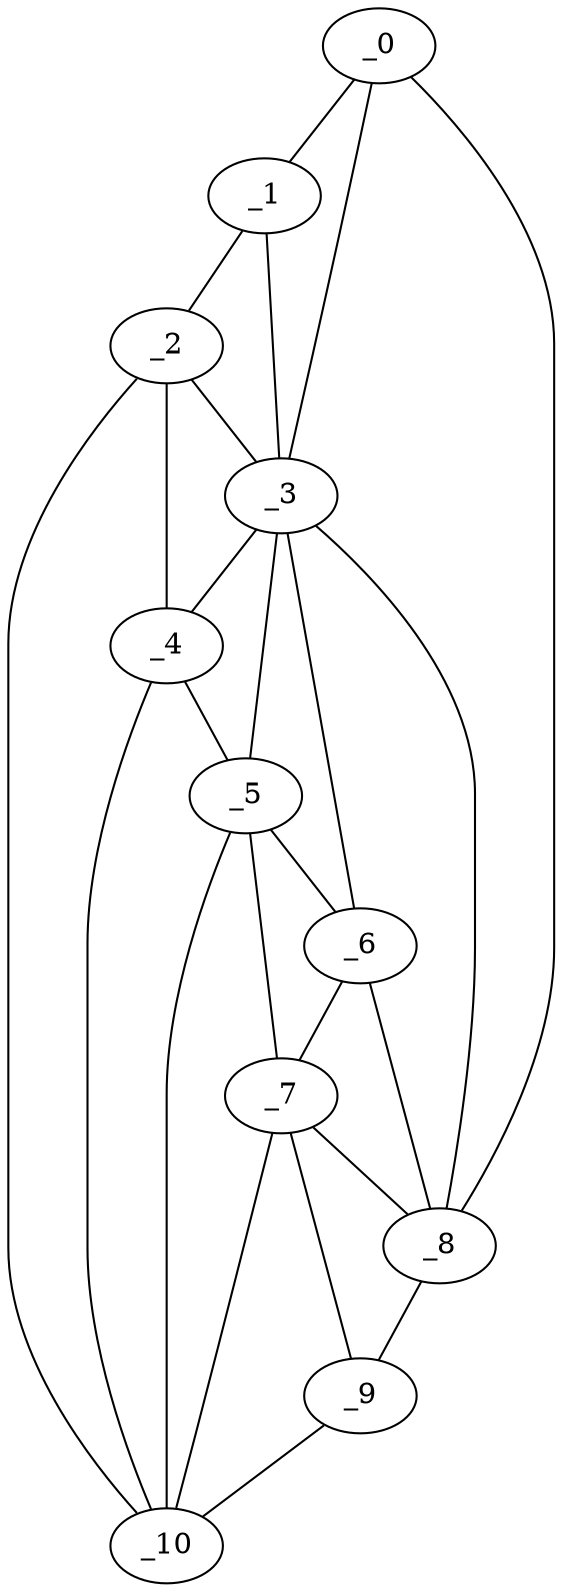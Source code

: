 graph "obj73__345.gxl" {
	_0	 [x=6,
		y=70];
	_1	 [x=72,
		y=88];
	_0 -- _1	 [valence=1];
	_3	 [x=82,
		y=80];
	_0 -- _3	 [valence=1];
	_8	 [x=120,
		y=61];
	_0 -- _8	 [valence=1];
	_2	 [x=80,
		y=90];
	_1 -- _2	 [valence=1];
	_1 -- _3	 [valence=2];
	_2 -- _3	 [valence=2];
	_4	 [x=86,
		y=86];
	_2 -- _4	 [valence=1];
	_10	 [x=123,
		y=79];
	_2 -- _10	 [valence=1];
	_3 -- _4	 [valence=1];
	_5	 [x=97,
		y=81];
	_3 -- _5	 [valence=2];
	_6	 [x=99,
		y=75];
	_3 -- _6	 [valence=1];
	_3 -- _8	 [valence=2];
	_4 -- _5	 [valence=2];
	_4 -- _10	 [valence=2];
	_5 -- _6	 [valence=1];
	_7	 [x=111,
		y=71];
	_5 -- _7	 [valence=2];
	_5 -- _10	 [valence=2];
	_6 -- _7	 [valence=2];
	_6 -- _8	 [valence=2];
	_7 -- _8	 [valence=1];
	_9	 [x=122,
		y=68];
	_7 -- _9	 [valence=2];
	_7 -- _10	 [valence=2];
	_8 -- _9	 [valence=1];
	_9 -- _10	 [valence=1];
}
